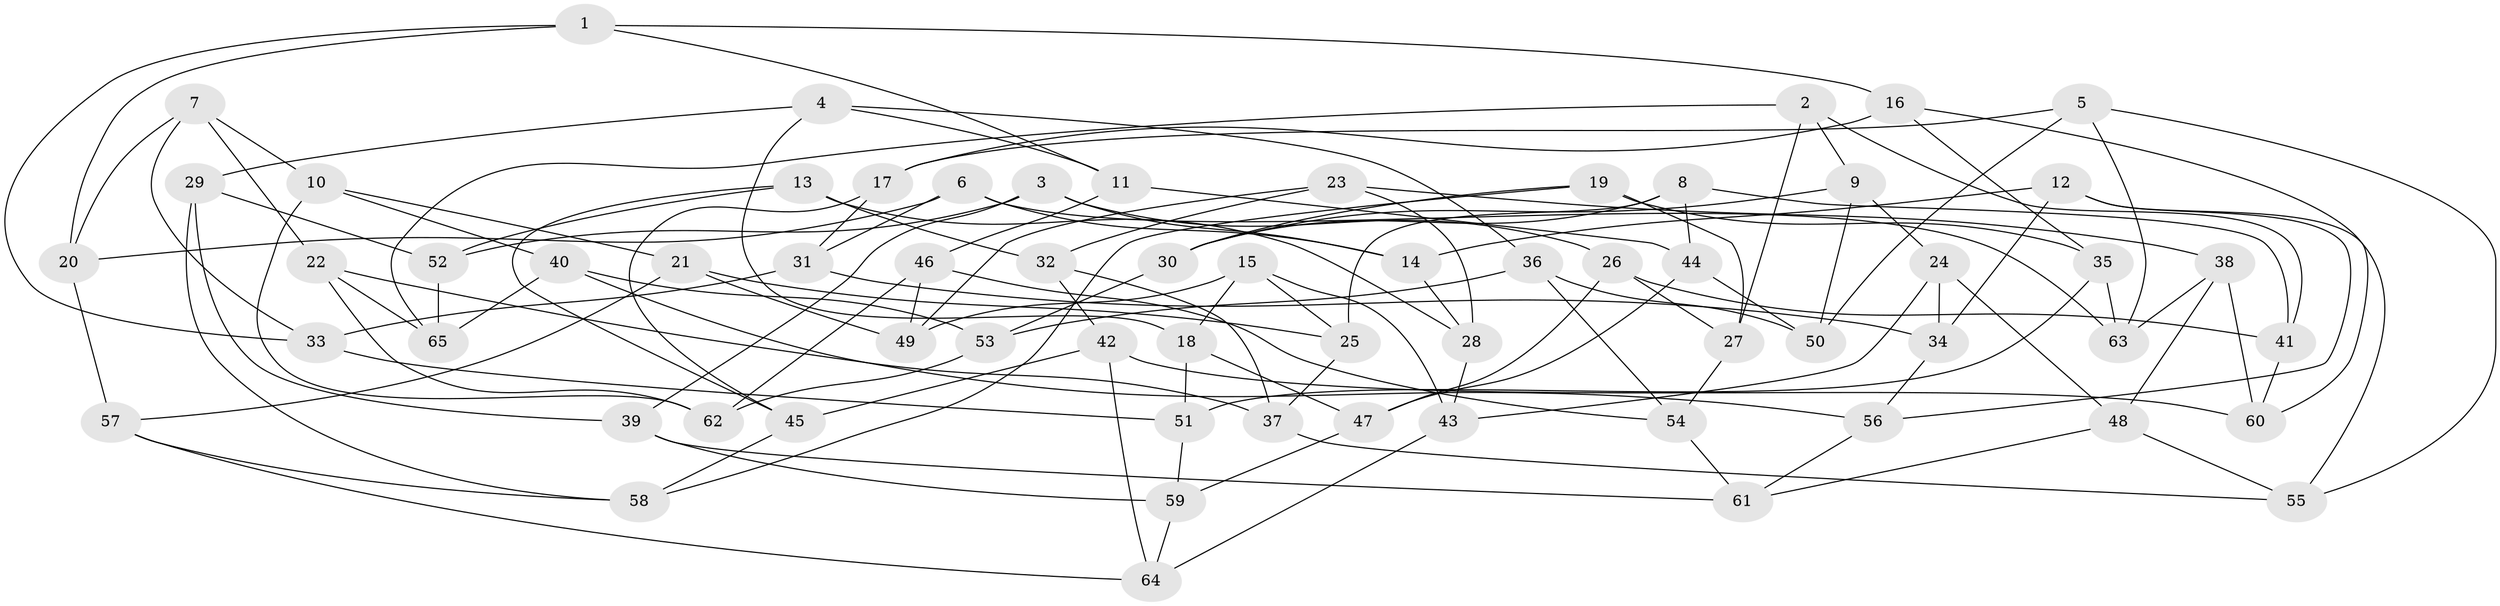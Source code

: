 // coarse degree distribution, {6: 0.525, 4: 0.375, 5: 0.1}
// Generated by graph-tools (version 1.1) at 2025/24/03/03/25 07:24:26]
// undirected, 65 vertices, 130 edges
graph export_dot {
graph [start="1"]
  node [color=gray90,style=filled];
  1;
  2;
  3;
  4;
  5;
  6;
  7;
  8;
  9;
  10;
  11;
  12;
  13;
  14;
  15;
  16;
  17;
  18;
  19;
  20;
  21;
  22;
  23;
  24;
  25;
  26;
  27;
  28;
  29;
  30;
  31;
  32;
  33;
  34;
  35;
  36;
  37;
  38;
  39;
  40;
  41;
  42;
  43;
  44;
  45;
  46;
  47;
  48;
  49;
  50;
  51;
  52;
  53;
  54;
  55;
  56;
  57;
  58;
  59;
  60;
  61;
  62;
  63;
  64;
  65;
  1 -- 20;
  1 -- 16;
  1 -- 11;
  1 -- 33;
  2 -- 65;
  2 -- 9;
  2 -- 41;
  2 -- 27;
  3 -- 26;
  3 -- 52;
  3 -- 14;
  3 -- 39;
  4 -- 29;
  4 -- 11;
  4 -- 36;
  4 -- 18;
  5 -- 63;
  5 -- 55;
  5 -- 17;
  5 -- 50;
  6 -- 20;
  6 -- 31;
  6 -- 14;
  6 -- 63;
  7 -- 22;
  7 -- 20;
  7 -- 33;
  7 -- 10;
  8 -- 30;
  8 -- 41;
  8 -- 44;
  8 -- 25;
  9 -- 24;
  9 -- 30;
  9 -- 50;
  10 -- 21;
  10 -- 62;
  10 -- 40;
  11 -- 46;
  11 -- 44;
  12 -- 34;
  12 -- 56;
  12 -- 55;
  12 -- 14;
  13 -- 28;
  13 -- 45;
  13 -- 32;
  13 -- 52;
  14 -- 28;
  15 -- 18;
  15 -- 25;
  15 -- 43;
  15 -- 49;
  16 -- 35;
  16 -- 60;
  16 -- 17;
  17 -- 31;
  17 -- 45;
  18 -- 47;
  18 -- 51;
  19 -- 58;
  19 -- 30;
  19 -- 35;
  19 -- 27;
  20 -- 57;
  21 -- 57;
  21 -- 25;
  21 -- 49;
  22 -- 62;
  22 -- 37;
  22 -- 65;
  23 -- 28;
  23 -- 38;
  23 -- 49;
  23 -- 32;
  24 -- 48;
  24 -- 43;
  24 -- 34;
  25 -- 37;
  26 -- 47;
  26 -- 27;
  26 -- 41;
  27 -- 54;
  28 -- 43;
  29 -- 39;
  29 -- 52;
  29 -- 58;
  30 -- 53;
  31 -- 33;
  31 -- 34;
  32 -- 37;
  32 -- 42;
  33 -- 51;
  34 -- 56;
  35 -- 51;
  35 -- 63;
  36 -- 53;
  36 -- 54;
  36 -- 50;
  37 -- 55;
  38 -- 48;
  38 -- 60;
  38 -- 63;
  39 -- 61;
  39 -- 59;
  40 -- 53;
  40 -- 56;
  40 -- 65;
  41 -- 60;
  42 -- 64;
  42 -- 45;
  42 -- 60;
  43 -- 64;
  44 -- 50;
  44 -- 47;
  45 -- 58;
  46 -- 62;
  46 -- 54;
  46 -- 49;
  47 -- 59;
  48 -- 61;
  48 -- 55;
  51 -- 59;
  52 -- 65;
  53 -- 62;
  54 -- 61;
  56 -- 61;
  57 -- 64;
  57 -- 58;
  59 -- 64;
}
